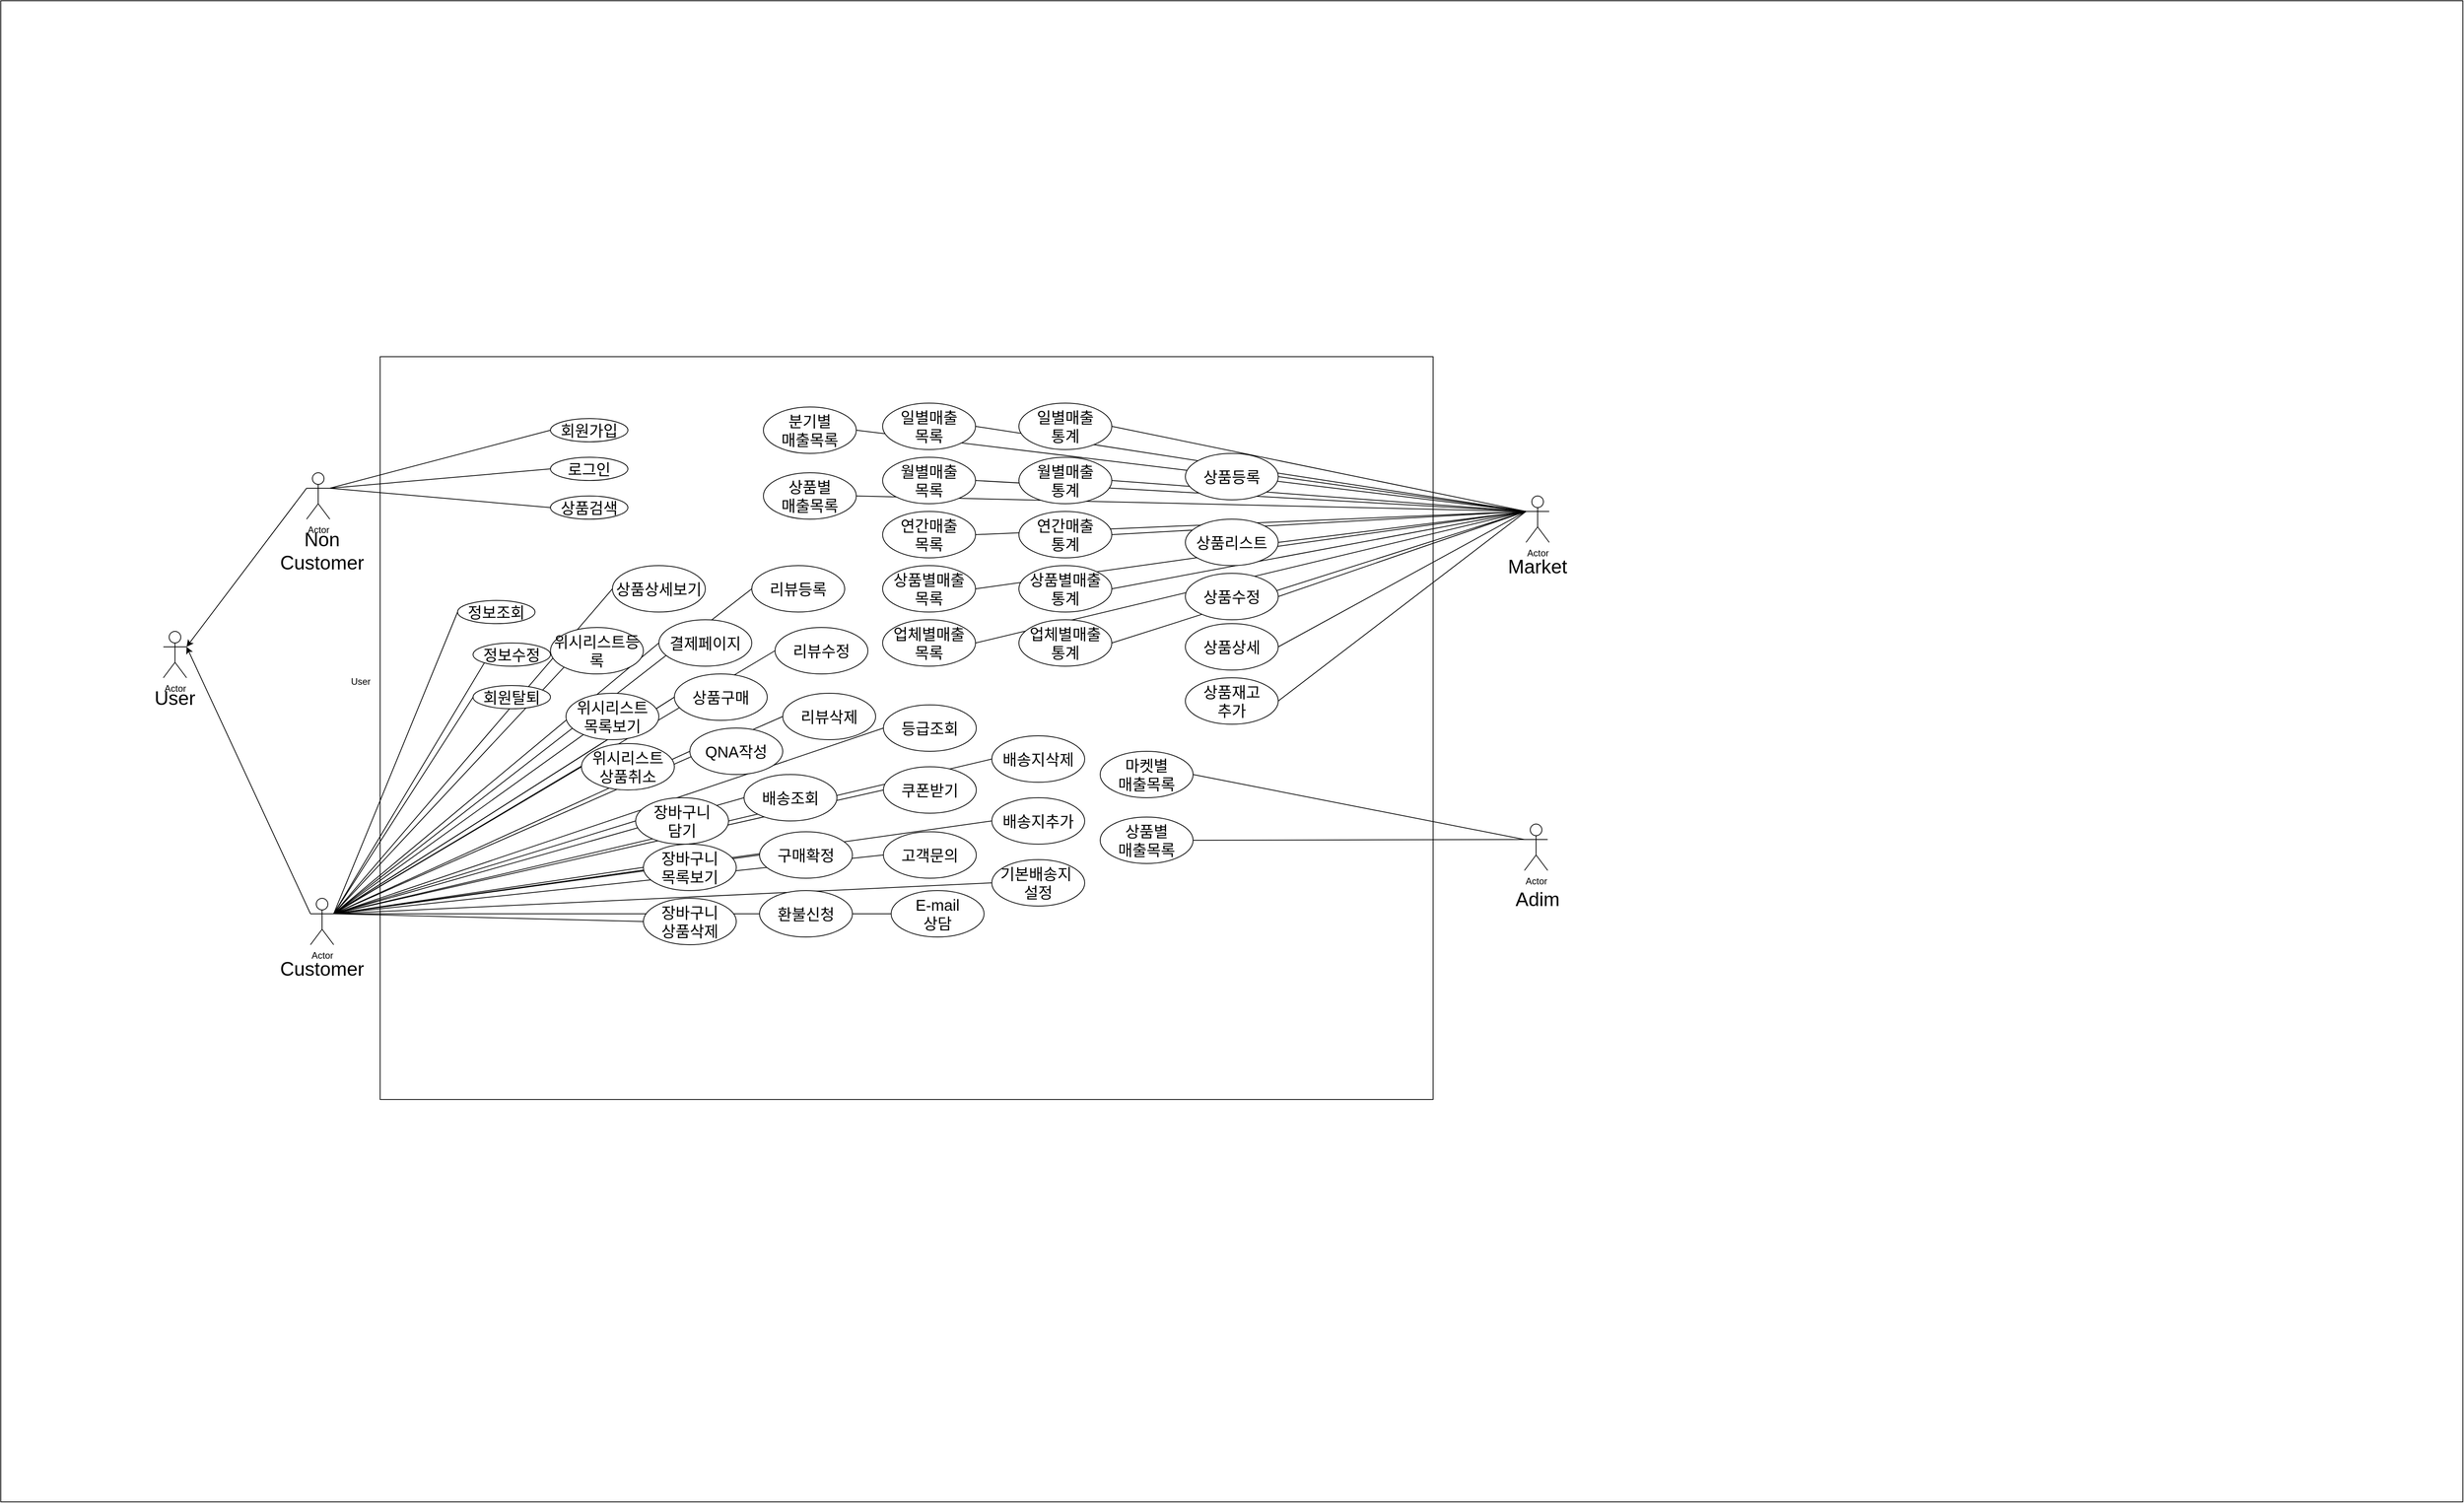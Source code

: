 <mxfile version="12.9.9" type="device"><diagram id="O4pSIqjAGzF0Dfq5mQ2I" name="Page-1"><mxGraphModel dx="2035" dy="2266" grid="1" gridSize="10" guides="1" tooltips="1" connect="1" arrows="1" fold="1" page="1" pageScale="1" pageWidth="827" pageHeight="1169" math="0" shadow="0"><root><mxCell id="0"/><mxCell id="1" parent="0"/><mxCell id="524AonQmor5mZ_y5g_96-184" value="" style="rounded=0;whiteSpace=wrap;html=1;" vertex="1" parent="1"><mxGeometry x="-420" y="-490" width="3180" height="1940" as="geometry"/></mxCell><mxCell id="524AonQmor5mZ_y5g_96-183" value="" style="rounded=0;whiteSpace=wrap;html=1;" vertex="1" parent="1"><mxGeometry x="70" y="-30" width="1360" height="960" as="geometry"/></mxCell><mxCell id="524AonQmor5mZ_y5g_96-145" value="" style="endArrow=none;html=1;exitX=1;exitY=0.5;exitDx=0;exitDy=0;entryX=0;entryY=0.333;entryDx=0;entryDy=0;entryPerimeter=0;" edge="1" parent="1" source="524AonQmor5mZ_y5g_96-133" target="524AonQmor5mZ_y5g_96-117"><mxGeometry width="50" height="50" relative="1" as="geometry"><mxPoint x="1400" y="340" as="sourcePoint"/><mxPoint x="1420" y="230" as="targetPoint"/></mxGeometry></mxCell><mxCell id="524AonQmor5mZ_y5g_96-150" value="" style="endArrow=none;html=1;exitX=1;exitY=0.5;exitDx=0;exitDy=0;entryX=0;entryY=0.333;entryDx=0;entryDy=0;entryPerimeter=0;" edge="1" parent="1" source="524AonQmor5mZ_y5g_96-138" target="524AonQmor5mZ_y5g_96-117"><mxGeometry width="50" height="50" relative="1" as="geometry"><mxPoint x="1140" y="90" as="sourcePoint"/><mxPoint x="1500" y="200" as="targetPoint"/></mxGeometry></mxCell><mxCell id="524AonQmor5mZ_y5g_96-156" value="" style="endArrow=none;html=1;exitX=1;exitY=0.5;exitDx=0;exitDy=0;entryX=0;entryY=0.333;entryDx=0;entryDy=0;entryPerimeter=0;" edge="1" parent="1" source="524AonQmor5mZ_y5g_96-143" target="524AonQmor5mZ_y5g_96-117"><mxGeometry width="50" height="50" relative="1" as="geometry"><mxPoint x="1140" y="90" as="sourcePoint"/><mxPoint x="1440" y="110" as="targetPoint"/></mxGeometry></mxCell><mxCell id="524AonQmor5mZ_y5g_96-146" value="" style="endArrow=none;html=1;exitX=1;exitY=0.5;exitDx=0;exitDy=0;entryX=0;entryY=0.333;entryDx=0;entryDy=0;entryPerimeter=0;" edge="1" parent="1" source="524AonQmor5mZ_y5g_96-134" target="524AonQmor5mZ_y5g_96-117"><mxGeometry width="50" height="50" relative="1" as="geometry"><mxPoint x="1410" y="350" as="sourcePoint"/><mxPoint x="1470" y="240" as="targetPoint"/></mxGeometry></mxCell><mxCell id="524AonQmor5mZ_y5g_96-151" value="" style="endArrow=none;html=1;exitX=1;exitY=0.5;exitDx=0;exitDy=0;entryX=0;entryY=0.333;entryDx=0;entryDy=0;entryPerimeter=0;" edge="1" parent="1" source="524AonQmor5mZ_y5g_96-139" target="524AonQmor5mZ_y5g_96-117"><mxGeometry width="50" height="50" relative="1" as="geometry"><mxPoint x="964.0" y="90" as="sourcePoint"/><mxPoint x="1300" y="220" as="targetPoint"/></mxGeometry></mxCell><mxCell id="524AonQmor5mZ_y5g_96-157" value="" style="endArrow=none;html=1;exitX=1;exitY=0.5;exitDx=0;exitDy=0;entryX=0;entryY=0.333;entryDx=0;entryDy=0;entryPerimeter=0;" edge="1" parent="1" source="524AonQmor5mZ_y5g_96-144" target="524AonQmor5mZ_y5g_96-117"><mxGeometry width="50" height="50" relative="1" as="geometry"><mxPoint x="810" y="95" as="sourcePoint"/><mxPoint x="1490" y="150" as="targetPoint"/></mxGeometry></mxCell><mxCell id="524AonQmor5mZ_y5g_96-152" value="" style="endArrow=none;html=1;exitX=1;exitY=0.5;exitDx=0;exitDy=0;entryX=0;entryY=0.333;entryDx=0;entryDy=0;entryPerimeter=0;" edge="1" parent="1" source="524AonQmor5mZ_y5g_96-140" target="524AonQmor5mZ_y5g_96-117"><mxGeometry width="50" height="50" relative="1" as="geometry"><mxPoint x="974.0" y="100" as="sourcePoint"/><mxPoint x="1490" y="180" as="targetPoint"/></mxGeometry></mxCell><mxCell id="524AonQmor5mZ_y5g_96-147" value="" style="endArrow=none;html=1;exitX=1;exitY=0.5;exitDx=0;exitDy=0;entryX=0;entryY=0.333;entryDx=0;entryDy=0;entryPerimeter=0;" edge="1" parent="1" source="524AonQmor5mZ_y5g_96-135" target="524AonQmor5mZ_y5g_96-117"><mxGeometry width="50" height="50" relative="1" as="geometry"><mxPoint x="1140" y="160" as="sourcePoint"/><mxPoint x="1450" y="250" as="targetPoint"/></mxGeometry></mxCell><mxCell id="524AonQmor5mZ_y5g_96-153" value="" style="endArrow=none;html=1;exitX=1;exitY=0.5;exitDx=0;exitDy=0;entryX=0;entryY=0.333;entryDx=0;entryDy=0;entryPerimeter=0;" edge="1" parent="1" source="524AonQmor5mZ_y5g_96-141" target="524AonQmor5mZ_y5g_96-117"><mxGeometry width="50" height="50" relative="1" as="geometry"><mxPoint x="984.0" y="110" as="sourcePoint"/><mxPoint x="1340" y="250" as="targetPoint"/></mxGeometry></mxCell><mxCell id="524AonQmor5mZ_y5g_96-148" value="" style="endArrow=none;html=1;exitX=1;exitY=0.5;exitDx=0;exitDy=0;entryX=0;entryY=0.333;entryDx=0;entryDy=0;entryPerimeter=0;" edge="1" parent="1" source="524AonQmor5mZ_y5g_96-136" target="524AonQmor5mZ_y5g_96-117"><mxGeometry width="50" height="50" relative="1" as="geometry"><mxPoint x="1140" y="230" as="sourcePoint"/><mxPoint x="1450" y="250" as="targetPoint"/></mxGeometry></mxCell><mxCell id="524AonQmor5mZ_y5g_96-149" value="" style="endArrow=none;html=1;exitX=1;exitY=0.5;exitDx=0;exitDy=0;entryX=0;entryY=0.333;entryDx=0;entryDy=0;entryPerimeter=0;" edge="1" parent="1" source="524AonQmor5mZ_y5g_96-137" target="524AonQmor5mZ_y5g_96-117"><mxGeometry width="50" height="50" relative="1" as="geometry"><mxPoint x="1140" y="300" as="sourcePoint"/><mxPoint x="1440" y="250" as="targetPoint"/></mxGeometry></mxCell><mxCell id="524AonQmor5mZ_y5g_96-155" value="" style="endArrow=none;html=1;exitX=1;exitY=0.5;exitDx=0;exitDy=0;entryX=0;entryY=0.333;entryDx=0;entryDy=0;entryPerimeter=0;" edge="1" parent="1" source="524AonQmor5mZ_y5g_96-142" target="524AonQmor5mZ_y5g_96-117"><mxGeometry width="50" height="50" relative="1" as="geometry"><mxPoint x="964.0" y="300" as="sourcePoint"/><mxPoint x="1190" y="520" as="targetPoint"/></mxGeometry></mxCell><mxCell id="524AonQmor5mZ_y5g_96-54" value="" style="endArrow=none;html=1;exitX=0;exitY=1;exitDx=0;exitDy=0;entryX=1;entryY=0.333;entryDx=0;entryDy=0;entryPerimeter=0;" edge="1" parent="1" source="524AonQmor5mZ_y5g_96-47" target="524AonQmor5mZ_y5g_96-3"><mxGeometry width="50" height="50" relative="1" as="geometry"><mxPoint x="170" y="720.0" as="sourcePoint"/><mxPoint x="175" y="435" as="targetPoint"/></mxGeometry></mxCell><mxCell id="524AonQmor5mZ_y5g_96-161" value="" style="endArrow=none;html=1;entryX=1;entryY=0.5;entryDx=0;entryDy=0;exitX=0;exitY=0.333;exitDx=0;exitDy=0;exitPerimeter=0;" edge="1" parent="1" source="524AonQmor5mZ_y5g_96-118" target="524AonQmor5mZ_y5g_96-158"><mxGeometry width="50" height="50" relative="1" as="geometry"><mxPoint x="1440" y="710" as="sourcePoint"/><mxPoint x="1130" y="605" as="targetPoint"/></mxGeometry></mxCell><mxCell id="524AonQmor5mZ_y5g_96-160" value="" style="endArrow=none;html=1;entryX=1;entryY=0.5;entryDx=0;entryDy=0;exitX=0;exitY=0.333;exitDx=0;exitDy=0;exitPerimeter=0;" edge="1" parent="1" source="524AonQmor5mZ_y5g_96-118" target="524AonQmor5mZ_y5g_96-159"><mxGeometry width="50" height="50" relative="1" as="geometry"><mxPoint x="1430" y="700" as="sourcePoint"/><mxPoint x="1400" y="620" as="targetPoint"/></mxGeometry></mxCell><mxCell id="524AonQmor5mZ_y5g_96-108" value="" style="endArrow=none;html=1;entryX=0;entryY=0.5;entryDx=0;entryDy=0;fontStyle=1;exitX=1;exitY=0.333;exitDx=0;exitDy=0;exitPerimeter=0;" edge="1" parent="1" source="524AonQmor5mZ_y5g_96-3" target="524AonQmor5mZ_y5g_96-102"><mxGeometry width="50" height="50" relative="1" as="geometry"><mxPoint x="180" y="730" as="sourcePoint"/><mxPoint x="430.0" y="720" as="targetPoint"/></mxGeometry></mxCell><mxCell id="524AonQmor5mZ_y5g_96-106" value="" style="endArrow=none;html=1;entryX=0;entryY=0.5;entryDx=0;entryDy=0;exitX=1;exitY=0.333;exitDx=0;exitDy=0;exitPerimeter=0;" edge="1" parent="1" source="524AonQmor5mZ_y5g_96-3" target="524AonQmor5mZ_y5g_96-103"><mxGeometry width="50" height="50" relative="1" as="geometry"><mxPoint x="300" y="830" as="sourcePoint"/><mxPoint x="550.0" y="820" as="targetPoint"/></mxGeometry></mxCell><mxCell id="524AonQmor5mZ_y5g_96-107" value="" style="endArrow=none;html=1;entryX=0;entryY=0.5;entryDx=0;entryDy=0;exitX=1;exitY=0.333;exitDx=0;exitDy=0;exitPerimeter=0;" edge="1" parent="1" source="524AonQmor5mZ_y5g_96-3" target="524AonQmor5mZ_y5g_96-104"><mxGeometry width="50" height="50" relative="1" as="geometry"><mxPoint x="170" y="720" as="sourcePoint"/><mxPoint x="420.0" y="710" as="targetPoint"/></mxGeometry></mxCell><mxCell id="524AonQmor5mZ_y5g_96-101" value="" style="endArrow=none;html=1;entryX=0;entryY=0.5;entryDx=0;entryDy=0;exitX=1;exitY=0.333;exitDx=0;exitDy=0;exitPerimeter=0;" edge="1" parent="1" source="524AonQmor5mZ_y5g_96-3" target="524AonQmor5mZ_y5g_96-94"><mxGeometry width="50" height="50" relative="1" as="geometry"><mxPoint x="200" y="750" as="sourcePoint"/><mxPoint x="600.0" y="654" as="targetPoint"/></mxGeometry></mxCell><mxCell id="524AonQmor5mZ_y5g_96-100" value="" style="endArrow=none;html=1;entryX=0;entryY=0.5;entryDx=0;entryDy=0;exitX=1;exitY=0.333;exitDx=0;exitDy=0;exitPerimeter=0;fontStyle=1" edge="1" parent="1" source="524AonQmor5mZ_y5g_96-3" target="524AonQmor5mZ_y5g_96-92"><mxGeometry width="50" height="50" relative="1" as="geometry"><mxPoint x="190" y="740" as="sourcePoint"/><mxPoint x="590.0" y="644" as="targetPoint"/></mxGeometry></mxCell><mxCell id="524AonQmor5mZ_y5g_96-99" value="" style="endArrow=none;html=1;entryX=0;entryY=0.5;entryDx=0;entryDy=0;exitX=1;exitY=0.333;exitDx=0;exitDy=0;exitPerimeter=0;fontStyle=1" edge="1" parent="1" source="524AonQmor5mZ_y5g_96-3" target="524AonQmor5mZ_y5g_96-91"><mxGeometry width="50" height="50" relative="1" as="geometry"><mxPoint x="180" y="730" as="sourcePoint"/><mxPoint x="580.0" y="634" as="targetPoint"/></mxGeometry></mxCell><mxCell id="524AonQmor5mZ_y5g_96-98" value="" style="endArrow=none;html=1;entryX=0;entryY=0.5;entryDx=0;entryDy=0;exitX=1;exitY=0.333;exitDx=0;exitDy=0;exitPerimeter=0;fontStyle=1" edge="1" parent="1" source="524AonQmor5mZ_y5g_96-3" target="524AonQmor5mZ_y5g_96-93"><mxGeometry width="50" height="50" relative="1" as="geometry"><mxPoint x="170" y="720" as="sourcePoint"/><mxPoint x="570.0" y="624" as="targetPoint"/></mxGeometry></mxCell><mxCell id="524AonQmor5mZ_y5g_96-80" value="" style="endArrow=none;html=1;entryX=0;entryY=0.5;entryDx=0;entryDy=0;exitX=1;exitY=0.333;exitDx=0;exitDy=0;exitPerimeter=0;" edge="1" parent="1" source="524AonQmor5mZ_y5g_96-3" target="524AonQmor5mZ_y5g_96-72"><mxGeometry width="50" height="50" relative="1" as="geometry"><mxPoint x="190" y="740.0" as="sourcePoint"/><mxPoint x="710.0" y="315" as="targetPoint"/></mxGeometry></mxCell><mxCell id="524AonQmor5mZ_y5g_96-79" value="" style="endArrow=none;html=1;entryX=0;entryY=0.5;entryDx=0;entryDy=0;exitX=1;exitY=0.333;exitDx=0;exitDy=0;exitPerimeter=0;" edge="1" parent="1" source="524AonQmor5mZ_y5g_96-3" target="524AonQmor5mZ_y5g_96-71"><mxGeometry width="50" height="50" relative="1" as="geometry"><mxPoint x="180" y="730.0" as="sourcePoint"/><mxPoint x="700.0" y="305" as="targetPoint"/></mxGeometry></mxCell><mxCell id="524AonQmor5mZ_y5g_96-78" value="" style="endArrow=none;html=1;entryX=0;entryY=0.5;entryDx=0;entryDy=0;exitX=1;exitY=0.333;exitDx=0;exitDy=0;exitPerimeter=0;" edge="1" parent="1" source="524AonQmor5mZ_y5g_96-3" target="524AonQmor5mZ_y5g_96-70"><mxGeometry width="50" height="50" relative="1" as="geometry"><mxPoint x="170" y="720.0" as="sourcePoint"/><mxPoint x="690.0" y="295" as="targetPoint"/></mxGeometry></mxCell><mxCell id="524AonQmor5mZ_y5g_96-77" value="" style="endArrow=none;html=1;entryX=0;entryY=0.5;entryDx=0;entryDy=0;exitX=1;exitY=0.333;exitDx=0;exitDy=0;exitPerimeter=0;" edge="1" parent="1" source="524AonQmor5mZ_y5g_96-3" target="524AonQmor5mZ_y5g_96-66"><mxGeometry width="50" height="50" relative="1" as="geometry"><mxPoint x="170" y="720.0" as="sourcePoint"/><mxPoint x="680" y="490.0" as="targetPoint"/></mxGeometry></mxCell><mxCell id="524AonQmor5mZ_y5g_96-90" value="" style="endArrow=none;html=1;entryX=0;entryY=0.5;entryDx=0;entryDy=0;exitX=1;exitY=0.333;exitDx=0;exitDy=0;exitPerimeter=0;" edge="1" parent="1" source="524AonQmor5mZ_y5g_96-3" target="524AonQmor5mZ_y5g_96-70"><mxGeometry width="50" height="50" relative="1" as="geometry"><mxPoint x="450" y="490" as="sourcePoint"/><mxPoint x="750" y="200" as="targetPoint"/></mxGeometry></mxCell><mxCell id="524AonQmor5mZ_y5g_96-56" value="" style="endArrow=none;html=1;entryX=0;entryY=1;entryDx=0;entryDy=0;exitX=1;exitY=0.333;exitDx=0;exitDy=0;exitPerimeter=0;" edge="1" parent="1" source="524AonQmor5mZ_y5g_96-3" target="524AonQmor5mZ_y5g_96-49"><mxGeometry width="50" height="50" relative="1" as="geometry"><mxPoint x="220" y="710" as="sourcePoint"/><mxPoint x="423.5" y="435" as="targetPoint"/></mxGeometry></mxCell><mxCell id="524AonQmor5mZ_y5g_96-81" value="" style="endArrow=none;html=1;entryX=0;entryY=0.5;entryDx=0;entryDy=0;exitX=1;exitY=0.333;exitDx=0;exitDy=0;exitPerimeter=0;" edge="1" parent="1" source="524AonQmor5mZ_y5g_96-3" target="524AonQmor5mZ_y5g_96-73"><mxGeometry width="50" height="50" relative="1" as="geometry"><mxPoint x="200" y="750.0" as="sourcePoint"/><mxPoint x="720.0" y="325" as="targetPoint"/></mxGeometry></mxCell><mxCell id="524AonQmor5mZ_y5g_96-82" value="" style="endArrow=none;html=1;entryX=0;entryY=0.5;entryDx=0;entryDy=0;exitX=1;exitY=0.333;exitDx=0;exitDy=0;exitPerimeter=0;" edge="1" parent="1" source="524AonQmor5mZ_y5g_96-3" target="524AonQmor5mZ_y5g_96-74"><mxGeometry width="50" height="50" relative="1" as="geometry"><mxPoint x="210" y="760.0" as="sourcePoint"/><mxPoint x="730.0" y="335" as="targetPoint"/></mxGeometry></mxCell><mxCell id="524AonQmor5mZ_y5g_96-84" value="" style="endArrow=none;html=1;entryX=0;entryY=0.5;entryDx=0;entryDy=0;exitX=1;exitY=0.333;exitDx=0;exitDy=0;exitPerimeter=0;" edge="1" parent="1" source="524AonQmor5mZ_y5g_96-3" target="524AonQmor5mZ_y5g_96-75"><mxGeometry width="50" height="50" relative="1" as="geometry"><mxPoint x="230" y="780.0" as="sourcePoint"/><mxPoint x="750.0" y="355" as="targetPoint"/></mxGeometry></mxCell><mxCell id="524AonQmor5mZ_y5g_96-62" value="" style="endArrow=none;html=1;entryX=0;entryY=0.5;entryDx=0;entryDy=0;exitX=1;exitY=0.333;exitDx=0;exitDy=0;exitPerimeter=0;" edge="1" parent="1" source="524AonQmor5mZ_y5g_96-3" target="524AonQmor5mZ_y5g_96-61"><mxGeometry width="50" height="50" relative="1" as="geometry"><mxPoint x="280" y="750" as="sourcePoint"/><mxPoint x="460" y="580.0" as="targetPoint"/></mxGeometry></mxCell><mxCell id="524AonQmor5mZ_y5g_96-83" value="" style="endArrow=none;html=1;entryX=0;entryY=0.5;entryDx=0;entryDy=0;exitX=1;exitY=0.333;exitDx=0;exitDy=0;exitPerimeter=0;" edge="1" parent="1" source="524AonQmor5mZ_y5g_96-3" target="524AonQmor5mZ_y5g_96-76"><mxGeometry width="50" height="50" relative="1" as="geometry"><mxPoint x="220" y="770.0" as="sourcePoint"/><mxPoint x="740.0" y="345" as="targetPoint"/></mxGeometry></mxCell><mxCell id="524AonQmor5mZ_y5g_96-60" value="" style="endArrow=none;html=1;entryX=0;entryY=0.5;entryDx=0;entryDy=0;exitX=1;exitY=0.333;exitDx=0;exitDy=0;exitPerimeter=0;" edge="1" parent="1" source="524AonQmor5mZ_y5g_96-3" target="524AonQmor5mZ_y5g_96-52"><mxGeometry width="50" height="50" relative="1" as="geometry"><mxPoint x="270" y="740" as="sourcePoint"/><mxPoint x="170" y="720.0" as="targetPoint"/></mxGeometry></mxCell><mxCell id="524AonQmor5mZ_y5g_96-57" value="" style="endArrow=none;html=1;entryX=1;entryY=0.333;entryDx=0;entryDy=0;exitX=0.245;exitY=0.924;exitDx=0;exitDy=0;exitPerimeter=0;entryPerimeter=0;" edge="1" parent="1" source="524AonQmor5mZ_y5g_96-50" target="524AonQmor5mZ_y5g_96-3"><mxGeometry width="50" height="50" relative="1" as="geometry"><mxPoint x="170" y="720.0" as="sourcePoint"/><mxPoint x="207.156" y="541.002" as="targetPoint"/></mxGeometry></mxCell><mxCell id="524AonQmor5mZ_y5g_96-1" value="Actor" style="shape=umlActor;verticalLabelPosition=bottom;labelBackgroundColor=#ffffff;verticalAlign=top;html=1;outlineConnect=0;" vertex="1" parent="1"><mxGeometry x="-210" y="325" width="30" height="60" as="geometry"/></mxCell><mxCell id="524AonQmor5mZ_y5g_96-2" value="Actor" style="shape=umlActor;verticalLabelPosition=bottom;labelBackgroundColor=#ffffff;verticalAlign=top;html=1;outlineConnect=0;" vertex="1" parent="1"><mxGeometry x="-25" y="120" width="30" height="60" as="geometry"/></mxCell><mxCell id="524AonQmor5mZ_y5g_96-3" value="Actor" style="shape=umlActor;verticalLabelPosition=bottom;labelBackgroundColor=#ffffff;verticalAlign=top;html=1;outlineConnect=0;" vertex="1" parent="1"><mxGeometry x="-20" y="670" width="30" height="60" as="geometry"/></mxCell><mxCell id="524AonQmor5mZ_y5g_96-7" value="User" style="text;html=1;strokeColor=none;fillColor=none;align=center;verticalAlign=middle;whiteSpace=wrap;rounded=0;" vertex="1" parent="1"><mxGeometry x="25" y="380" width="40" height="20" as="geometry"/></mxCell><mxCell id="524AonQmor5mZ_y5g_96-12" value="" style="endArrow=classic;html=1;exitX=0;exitY=0.333;exitDx=0;exitDy=0;exitPerimeter=0;entryX=1;entryY=0.333;entryDx=0;entryDy=0;entryPerimeter=0;" edge="1" parent="1" source="524AonQmor5mZ_y5g_96-3" target="524AonQmor5mZ_y5g_96-1"><mxGeometry width="50" height="50" relative="1" as="geometry"><mxPoint x="390" y="470" as="sourcePoint"/><mxPoint x="440" y="420" as="targetPoint"/></mxGeometry></mxCell><mxCell id="524AonQmor5mZ_y5g_96-13" value="" style="endArrow=classic;html=1;exitX=0;exitY=0.333;exitDx=0;exitDy=0;exitPerimeter=0;entryX=1;entryY=0.333;entryDx=0;entryDy=0;entryPerimeter=0;" edge="1" parent="1" source="524AonQmor5mZ_y5g_96-2" target="524AonQmor5mZ_y5g_96-1"><mxGeometry width="50" height="50" relative="1" as="geometry"><mxPoint x="150" y="170" as="sourcePoint"/><mxPoint x="70" y="330" as="targetPoint"/></mxGeometry></mxCell><mxCell id="524AonQmor5mZ_y5g_96-14" value="&lt;font style=&quot;font-size: 20px&quot;&gt;회원가입&lt;/font&gt;" style="ellipse;whiteSpace=wrap;html=1;" vertex="1" parent="1"><mxGeometry x="290" y="50" width="100" height="30" as="geometry"/></mxCell><mxCell id="524AonQmor5mZ_y5g_96-17" value="&lt;font style=&quot;font-size: 20px&quot;&gt;로그인&lt;/font&gt;" style="ellipse;whiteSpace=wrap;html=1;" vertex="1" parent="1"><mxGeometry x="290" y="100" width="100" height="30" as="geometry"/></mxCell><mxCell id="524AonQmor5mZ_y5g_96-30" value="" style="endArrow=none;html=1;entryX=1;entryY=0.333;entryDx=0;entryDy=0;entryPerimeter=0;exitX=0;exitY=0.5;exitDx=0;exitDy=0;" edge="1" parent="1" source="524AonQmor5mZ_y5g_96-14" target="524AonQmor5mZ_y5g_96-2"><mxGeometry width="50" height="50" relative="1" as="geometry"><mxPoint x="390" y="470" as="sourcePoint"/><mxPoint x="300" y="320" as="targetPoint"/></mxGeometry></mxCell><mxCell id="524AonQmor5mZ_y5g_96-31" value="" style="endArrow=none;html=1;exitX=0;exitY=0.5;exitDx=0;exitDy=0;entryX=1;entryY=0.333;entryDx=0;entryDy=0;entryPerimeter=0;" edge="1" parent="1" source="524AonQmor5mZ_y5g_96-17" target="524AonQmor5mZ_y5g_96-2"><mxGeometry width="50" height="50" relative="1" as="geometry"><mxPoint x="250" y="85" as="sourcePoint"/><mxPoint x="180" y="140" as="targetPoint"/></mxGeometry></mxCell><mxCell id="524AonQmor5mZ_y5g_96-44" value="&lt;font style=&quot;font-size: 20px&quot;&gt;상품검색&lt;/font&gt;" style="ellipse;whiteSpace=wrap;html=1;" vertex="1" parent="1"><mxGeometry x="290" y="150" width="100" height="30" as="geometry"/></mxCell><mxCell id="524AonQmor5mZ_y5g_96-45" value="" style="endArrow=none;html=1;exitX=0;exitY=0.5;exitDx=0;exitDy=0;entryX=1;entryY=0.333;entryDx=0;entryDy=0;entryPerimeter=0;" edge="1" parent="1" source="524AonQmor5mZ_y5g_96-44" target="524AonQmor5mZ_y5g_96-2"><mxGeometry width="50" height="50" relative="1" as="geometry"><mxPoint x="250" y="135" as="sourcePoint"/><mxPoint x="180" y="140" as="targetPoint"/></mxGeometry></mxCell><mxCell id="524AonQmor5mZ_y5g_96-46" value="&lt;font style=&quot;font-size: 20px&quot;&gt;정보조회&lt;/font&gt;" style="ellipse;whiteSpace=wrap;html=1;" vertex="1" parent="1"><mxGeometry x="170" y="285" width="100" height="30" as="geometry"/></mxCell><mxCell id="524AonQmor5mZ_y5g_96-47" value="&lt;font style=&quot;font-size: 20px&quot;&gt;정보수정&lt;/font&gt;" style="ellipse;whiteSpace=wrap;html=1;" vertex="1" parent="1"><mxGeometry x="190" y="340" width="100" height="30" as="geometry"/></mxCell><mxCell id="524AonQmor5mZ_y5g_96-48" value="&lt;span style=&quot;font-size: 20px&quot;&gt;회원탈퇴&lt;/span&gt;" style="ellipse;whiteSpace=wrap;html=1;" vertex="1" parent="1"><mxGeometry x="190" y="395" width="100" height="30" as="geometry"/></mxCell><mxCell id="524AonQmor5mZ_y5g_96-49" value="&lt;span style=&quot;font-size: 20px&quot;&gt;위시리스트등록&lt;/span&gt;" style="ellipse;whiteSpace=wrap;html=1;" vertex="1" parent="1"><mxGeometry x="290" y="320" width="120" height="60" as="geometry"/></mxCell><mxCell id="524AonQmor5mZ_y5g_96-50" value="&lt;span style=&quot;font-size: 20px&quot;&gt;위시리스트&lt;br&gt;목록보기&lt;br&gt;&lt;/span&gt;" style="ellipse;whiteSpace=wrap;html=1;direction=west;" vertex="1" parent="1"><mxGeometry x="310" y="405" width="120" height="60" as="geometry"/></mxCell><mxCell id="524AonQmor5mZ_y5g_96-52" value="&lt;span style=&quot;font-size: 20px&quot;&gt;상품상세보기&lt;br&gt;&lt;/span&gt;" style="ellipse;whiteSpace=wrap;html=1;" vertex="1" parent="1"><mxGeometry x="370" y="240" width="120" height="60" as="geometry"/></mxCell><mxCell id="524AonQmor5mZ_y5g_96-53" value="" style="endArrow=none;html=1;exitX=1;exitY=0.333;exitDx=0;exitDy=0;exitPerimeter=0;entryX=0;entryY=0.5;entryDx=0;entryDy=0;" edge="1" parent="1" source="524AonQmor5mZ_y5g_96-3" target="524AonQmor5mZ_y5g_96-46"><mxGeometry width="50" height="50" relative="1" as="geometry"><mxPoint x="390" y="440" as="sourcePoint"/><mxPoint x="440" y="390" as="targetPoint"/></mxGeometry></mxCell><mxCell id="524AonQmor5mZ_y5g_96-55" value="" style="endArrow=none;html=1;exitX=1;exitY=0.333;exitDx=0;exitDy=0;entryX=0;entryY=0.5;entryDx=0;entryDy=0;exitPerimeter=0;" edge="1" parent="1" source="524AonQmor5mZ_y5g_96-3" target="524AonQmor5mZ_y5g_96-48"><mxGeometry width="50" height="50" relative="1" as="geometry"><mxPoint x="313.793" y="445.345" as="sourcePoint"/><mxPoint x="170" y="720.0" as="targetPoint"/></mxGeometry></mxCell><mxCell id="524AonQmor5mZ_y5g_96-58" value="" style="endArrow=none;html=1;entryX=1;entryY=0.333;entryDx=0;entryDy=0;exitX=0;exitY=0.5;exitDx=0;exitDy=0;entryPerimeter=0;" edge="1" parent="1" source="524AonQmor5mZ_y5g_96-51" target="524AonQmor5mZ_y5g_96-3"><mxGeometry width="50" height="50" relative="1" as="geometry"><mxPoint x="359.4" y="545.44" as="sourcePoint"/><mxPoint x="170" y="720.0" as="targetPoint"/></mxGeometry></mxCell><mxCell id="524AonQmor5mZ_y5g_96-61" value="&lt;span style=&quot;font-size: 20px&quot;&gt;QNA작성&lt;br&gt;&lt;/span&gt;" style="ellipse;whiteSpace=wrap;html=1;" vertex="1" parent="1"><mxGeometry x="470" y="450" width="120" height="60" as="geometry"/></mxCell><mxCell id="524AonQmor5mZ_y5g_96-63" value="&lt;span style=&quot;font-size: 20px&quot;&gt;장바구니&lt;br&gt;담기&lt;br&gt;&lt;/span&gt;" style="ellipse;whiteSpace=wrap;html=1;" vertex="1" parent="1"><mxGeometry x="400" y="540" width="120" height="60" as="geometry"/></mxCell><mxCell id="524AonQmor5mZ_y5g_96-64" value="&lt;span style=&quot;font-size: 20px&quot;&gt;장바구니&lt;br&gt;목록보기&lt;br&gt;&lt;/span&gt;" style="ellipse;whiteSpace=wrap;html=1;" vertex="1" parent="1"><mxGeometry x="410" y="600" width="120" height="60" as="geometry"/></mxCell><mxCell id="524AonQmor5mZ_y5g_96-65" value="&lt;span style=&quot;font-size: 20px&quot;&gt;장바구니&lt;br&gt;상품삭제&lt;br&gt;&lt;/span&gt;" style="ellipse;whiteSpace=wrap;html=1;" vertex="1" parent="1"><mxGeometry x="410" y="670" width="120" height="60" as="geometry"/></mxCell><mxCell id="524AonQmor5mZ_y5g_96-66" value="&lt;span style=&quot;font-size: 20px&quot;&gt;결제페이지&lt;br&gt;&lt;/span&gt;" style="ellipse;whiteSpace=wrap;html=1;" vertex="1" parent="1"><mxGeometry x="430" y="310" width="120" height="60" as="geometry"/></mxCell><mxCell id="524AonQmor5mZ_y5g_96-67" value="" style="endArrow=none;html=1;entryX=0;entryY=0.5;entryDx=0;entryDy=0;exitX=1;exitY=0.333;exitDx=0;exitDy=0;exitPerimeter=0;" edge="1" parent="1" source="524AonQmor5mZ_y5g_96-3" target="524AonQmor5mZ_y5g_96-63"><mxGeometry width="50" height="50" relative="1" as="geometry"><mxPoint x="180" y="730" as="sourcePoint"/><mxPoint x="410" y="660.0" as="targetPoint"/></mxGeometry></mxCell><mxCell id="524AonQmor5mZ_y5g_96-68" value="" style="endArrow=none;html=1;entryX=0;entryY=0.5;entryDx=0;entryDy=0;exitX=1;exitY=0.333;exitDx=0;exitDy=0;exitPerimeter=0;" edge="1" parent="1" source="524AonQmor5mZ_y5g_96-3" target="524AonQmor5mZ_y5g_96-64"><mxGeometry width="50" height="50" relative="1" as="geometry"><mxPoint x="170" y="720.0" as="sourcePoint"/><mxPoint x="680" y="560.0" as="targetPoint"/></mxGeometry></mxCell><mxCell id="524AonQmor5mZ_y5g_96-69" value="" style="endArrow=none;html=1;entryX=0;entryY=0.5;entryDx=0;entryDy=0;exitX=1;exitY=0.333;exitDx=0;exitDy=0;exitPerimeter=0;" edge="1" parent="1" source="524AonQmor5mZ_y5g_96-3" target="524AonQmor5mZ_y5g_96-65"><mxGeometry width="50" height="50" relative="1" as="geometry"><mxPoint x="160" y="710" as="sourcePoint"/><mxPoint x="680" y="630.0" as="targetPoint"/></mxGeometry></mxCell><mxCell id="524AonQmor5mZ_y5g_96-71" value="&lt;span style=&quot;font-size: 20px&quot;&gt;리뷰등록&lt;br&gt;&lt;/span&gt;" style="ellipse;whiteSpace=wrap;html=1;" vertex="1" parent="1"><mxGeometry x="550" y="240" width="120" height="60" as="geometry"/></mxCell><mxCell id="524AonQmor5mZ_y5g_96-72" value="&lt;span style=&quot;font-size: 20px&quot;&gt;리뷰수정&lt;br&gt;&lt;/span&gt;" style="ellipse;whiteSpace=wrap;html=1;" vertex="1" parent="1"><mxGeometry x="580" y="320" width="120" height="60" as="geometry"/></mxCell><mxCell id="524AonQmor5mZ_y5g_96-73" value="&lt;span style=&quot;font-size: 20px&quot;&gt;리뷰삭제&lt;br&gt;&lt;/span&gt;" style="ellipse;whiteSpace=wrap;html=1;" vertex="1" parent="1"><mxGeometry x="590" y="405" width="120" height="60" as="geometry"/></mxCell><mxCell id="524AonQmor5mZ_y5g_96-74" value="&lt;span style=&quot;font-size: 20px&quot;&gt;배송조회&lt;br&gt;&lt;/span&gt;" style="ellipse;whiteSpace=wrap;html=1;" vertex="1" parent="1"><mxGeometry x="540" y="510" width="120" height="60" as="geometry"/></mxCell><mxCell id="524AonQmor5mZ_y5g_96-75" value="&lt;span style=&quot;font-size: 20px&quot;&gt;환불신청&lt;br&gt;&lt;/span&gt;" style="ellipse;whiteSpace=wrap;html=1;" vertex="1" parent="1"><mxGeometry x="560" y="660" width="120" height="60" as="geometry"/></mxCell><mxCell id="524AonQmor5mZ_y5g_96-76" value="&lt;span style=&quot;font-size: 20px&quot;&gt;구매확정&lt;br&gt;&lt;/span&gt;" style="ellipse;whiteSpace=wrap;html=1;" vertex="1" parent="1"><mxGeometry x="560" y="584" width="120" height="60" as="geometry"/></mxCell><mxCell id="524AonQmor5mZ_y5g_96-86" value="" style="endArrow=none;html=1;entryX=0;entryY=0.5;entryDx=0;entryDy=0;exitX=1;exitY=0.333;exitDx=0;exitDy=0;exitPerimeter=0;" edge="1" parent="1" source="524AonQmor5mZ_y5g_96-3" target="524AonQmor5mZ_y5g_96-51"><mxGeometry width="50" height="50" relative="1" as="geometry"><mxPoint x="160" y="710" as="sourcePoint"/><mxPoint x="680" y="220" as="targetPoint"/></mxGeometry></mxCell><mxCell id="524AonQmor5mZ_y5g_96-51" value="&lt;span style=&quot;font-size: 20px&quot;&gt;위시리스트&lt;br&gt;상품취소&lt;br&gt;&lt;/span&gt;" style="ellipse;whiteSpace=wrap;html=1;" vertex="1" parent="1"><mxGeometry x="330" y="470" width="120" height="60" as="geometry"/></mxCell><mxCell id="524AonQmor5mZ_y5g_96-89" value="" style="endArrow=none;html=1;entryX=0;entryY=0.5;entryDx=0;entryDy=0;exitX=1;exitY=0.333;exitDx=0;exitDy=0;exitPerimeter=0;" edge="1" parent="1" source="524AonQmor5mZ_y5g_96-3" target="524AonQmor5mZ_y5g_96-51"><mxGeometry width="50" height="50" relative="1" as="geometry"><mxPoint x="160" y="710" as="sourcePoint"/><mxPoint x="750" y="200" as="targetPoint"/></mxGeometry></mxCell><mxCell id="524AonQmor5mZ_y5g_96-70" value="&lt;span style=&quot;font-size: 20px&quot;&gt;상품구매&lt;br&gt;&lt;/span&gt;" style="ellipse;whiteSpace=wrap;html=1;" vertex="1" parent="1"><mxGeometry x="450" y="380" width="120" height="60" as="geometry"/></mxCell><mxCell id="524AonQmor5mZ_y5g_96-91" value="&lt;span style=&quot;font-size: 20px&quot;&gt;등급조회&lt;br&gt;&lt;/span&gt;" style="ellipse;whiteSpace=wrap;html=1;" vertex="1" parent="1"><mxGeometry x="720" y="420" width="120" height="60" as="geometry"/></mxCell><mxCell id="524AonQmor5mZ_y5g_96-92" value="&lt;span style=&quot;font-size: 20px&quot;&gt;쿠폰받기&lt;br&gt;&lt;/span&gt;" style="ellipse;whiteSpace=wrap;html=1;" vertex="1" parent="1"><mxGeometry x="720" y="500" width="120" height="60" as="geometry"/></mxCell><mxCell id="524AonQmor5mZ_y5g_96-93" value="&lt;span style=&quot;font-size: 20px&quot;&gt;고객문의&lt;br&gt;&lt;/span&gt;" style="ellipse;whiteSpace=wrap;html=1;" vertex="1" parent="1"><mxGeometry x="720" y="584" width="120" height="60" as="geometry"/></mxCell><mxCell id="524AonQmor5mZ_y5g_96-94" value="&lt;span style=&quot;font-size: 20px&quot;&gt;E-mail&lt;br&gt;상담&lt;br&gt;&lt;/span&gt;" style="ellipse;whiteSpace=wrap;html=1;" vertex="1" parent="1"><mxGeometry x="730" y="660" width="120" height="60" as="geometry"/></mxCell><mxCell id="524AonQmor5mZ_y5g_96-102" value="&lt;span style=&quot;font-size: 20px&quot;&gt;기본배송지&amp;nbsp;&lt;br&gt;설정&lt;br&gt;&lt;/span&gt;" style="ellipse;whiteSpace=wrap;html=1;" vertex="1" parent="1"><mxGeometry x="860" y="620" width="120" height="60" as="geometry"/></mxCell><mxCell id="524AonQmor5mZ_y5g_96-103" value="&lt;span style=&quot;font-size: 20px&quot;&gt;배송지추가&lt;br&gt;&lt;/span&gt;" style="ellipse;whiteSpace=wrap;html=1;" vertex="1" parent="1"><mxGeometry x="860" y="540" width="120" height="60" as="geometry"/></mxCell><mxCell id="524AonQmor5mZ_y5g_96-104" value="&lt;span style=&quot;font-size: 20px&quot;&gt;배송지삭제&lt;br&gt;&lt;/span&gt;" style="ellipse;whiteSpace=wrap;html=1;" vertex="1" parent="1"><mxGeometry x="860" y="460" width="120" height="60" as="geometry"/></mxCell><mxCell id="524AonQmor5mZ_y5g_96-117" value="Actor" style="shape=umlActor;verticalLabelPosition=bottom;labelBackgroundColor=#ffffff;verticalAlign=top;html=1;outlineConnect=0;" vertex="1" parent="1"><mxGeometry x="1550" y="150" width="30" height="60" as="geometry"/></mxCell><mxCell id="524AonQmor5mZ_y5g_96-118" value="Actor" style="shape=umlActor;verticalLabelPosition=bottom;labelBackgroundColor=#ffffff;verticalAlign=top;html=1;outlineConnect=0;" vertex="1" parent="1"><mxGeometry x="1548" y="574" width="30" height="60" as="geometry"/></mxCell><mxCell id="524AonQmor5mZ_y5g_96-121" value="&lt;font style=&quot;font-size: 25px&quot;&gt;Adim&lt;/font&gt;" style="text;html=1;strokeColor=none;fillColor=none;align=center;verticalAlign=middle;whiteSpace=wrap;rounded=0;" vertex="1" parent="1"><mxGeometry x="1520" y="640" width="90" height="60" as="geometry"/></mxCell><mxCell id="524AonQmor5mZ_y5g_96-123" value="" style="endArrow=none;html=1;entryX=0;entryY=0.333;entryDx=0;entryDy=0;entryPerimeter=0;exitX=1;exitY=0.5;exitDx=0;exitDy=0;" edge="1" parent="1" source="524AonQmor5mZ_y5g_96-109" target="524AonQmor5mZ_y5g_96-117"><mxGeometry width="50" height="50" relative="1" as="geometry"><mxPoint x="1310" y="490" as="sourcePoint"/><mxPoint x="1360" y="440" as="targetPoint"/></mxGeometry></mxCell><mxCell id="524AonQmor5mZ_y5g_96-124" value="" style="endArrow=none;html=1;entryX=0;entryY=0.333;entryDx=0;entryDy=0;entryPerimeter=0;exitX=1;exitY=0.5;exitDx=0;exitDy=0;" edge="1" parent="1" source="524AonQmor5mZ_y5g_96-111" target="524AonQmor5mZ_y5g_96-117"><mxGeometry width="50" height="50" relative="1" as="geometry"><mxPoint x="1400" y="340" as="sourcePoint"/><mxPoint x="1527" y="240" as="targetPoint"/></mxGeometry></mxCell><mxCell id="524AonQmor5mZ_y5g_96-125" value="" style="endArrow=none;html=1;entryX=0;entryY=0.333;entryDx=0;entryDy=0;entryPerimeter=0;exitX=1;exitY=0.5;exitDx=0;exitDy=0;" edge="1" parent="1" source="524AonQmor5mZ_y5g_96-112" target="524AonQmor5mZ_y5g_96-117"><mxGeometry width="50" height="50" relative="1" as="geometry"><mxPoint x="1410" y="350" as="sourcePoint"/><mxPoint x="1537" y="250" as="targetPoint"/></mxGeometry></mxCell><mxCell id="524AonQmor5mZ_y5g_96-126" value="" style="endArrow=none;html=1;entryX=0;entryY=0.333;entryDx=0;entryDy=0;entryPerimeter=0;exitX=1;exitY=0.5;exitDx=0;exitDy=0;" edge="1" parent="1" source="524AonQmor5mZ_y5g_96-116" target="524AonQmor5mZ_y5g_96-117"><mxGeometry width="50" height="50" relative="1" as="geometry"><mxPoint x="1420" y="360" as="sourcePoint"/><mxPoint x="1547" y="260" as="targetPoint"/></mxGeometry></mxCell><mxCell id="524AonQmor5mZ_y5g_96-127" value="" style="endArrow=none;html=1;exitX=1;exitY=0.5;exitDx=0;exitDy=0;entryX=0;entryY=0.333;entryDx=0;entryDy=0;entryPerimeter=0;" edge="1" parent="1" source="524AonQmor5mZ_y5g_96-115" target="524AonQmor5mZ_y5g_96-117"><mxGeometry width="50" height="50" relative="1" as="geometry"><mxPoint x="1420" y="360" as="sourcePoint"/><mxPoint x="1520" y="230" as="targetPoint"/></mxGeometry></mxCell><mxCell id="524AonQmor5mZ_y5g_96-133" value="&lt;span style=&quot;font-size: 20px&quot;&gt;일별매출&lt;br&gt;통계&lt;br&gt;&lt;/span&gt;" style="ellipse;whiteSpace=wrap;html=1;" vertex="1" parent="1"><mxGeometry x="895" y="30" width="120" height="60" as="geometry"/></mxCell><mxCell id="524AonQmor5mZ_y5g_96-134" value="&lt;span style=&quot;font-size: 20px&quot;&gt;월별매출&lt;br&gt;통계&lt;br&gt;&lt;/span&gt;" style="ellipse;whiteSpace=wrap;html=1;" vertex="1" parent="1"><mxGeometry x="895" y="100" width="120" height="60" as="geometry"/></mxCell><mxCell id="524AonQmor5mZ_y5g_96-135" value="&lt;span style=&quot;font-size: 20px&quot;&gt;연간매출&lt;br&gt;통계&lt;br&gt;&lt;/span&gt;" style="ellipse;whiteSpace=wrap;html=1;" vertex="1" parent="1"><mxGeometry x="895" y="170" width="120" height="60" as="geometry"/></mxCell><mxCell id="524AonQmor5mZ_y5g_96-136" value="&lt;span style=&quot;font-size: 20px&quot;&gt;상품별매출&lt;br&gt;통계&lt;br&gt;&lt;/span&gt;" style="ellipse;whiteSpace=wrap;html=1;" vertex="1" parent="1"><mxGeometry x="895" y="240" width="120" height="60" as="geometry"/></mxCell><mxCell id="524AonQmor5mZ_y5g_96-137" value="&lt;span style=&quot;font-size: 20px&quot;&gt;업체별매출&lt;br&gt;통계&lt;br&gt;&lt;/span&gt;" style="ellipse;whiteSpace=wrap;html=1;" vertex="1" parent="1"><mxGeometry x="895" y="310" width="120" height="60" as="geometry"/></mxCell><mxCell id="524AonQmor5mZ_y5g_96-138" value="&lt;span style=&quot;font-size: 20px&quot;&gt;일별매출&lt;br&gt;목록&lt;br&gt;&lt;/span&gt;" style="ellipse;whiteSpace=wrap;html=1;" vertex="1" parent="1"><mxGeometry x="719" y="30" width="120" height="60" as="geometry"/></mxCell><mxCell id="524AonQmor5mZ_y5g_96-139" value="&lt;span style=&quot;font-size: 20px&quot;&gt;월별매출&lt;br&gt;목록&lt;br&gt;&lt;/span&gt;" style="ellipse;whiteSpace=wrap;html=1;" vertex="1" parent="1"><mxGeometry x="719" y="100" width="120" height="60" as="geometry"/></mxCell><mxCell id="524AonQmor5mZ_y5g_96-140" value="&lt;span style=&quot;font-size: 20px&quot;&gt;연간매출&lt;br&gt;목록&lt;br&gt;&lt;/span&gt;" style="ellipse;whiteSpace=wrap;html=1;" vertex="1" parent="1"><mxGeometry x="719" y="170" width="120" height="60" as="geometry"/></mxCell><mxCell id="524AonQmor5mZ_y5g_96-141" value="&lt;span style=&quot;font-size: 20px&quot;&gt;상품별매출&lt;br&gt;목록&lt;br&gt;&lt;/span&gt;" style="ellipse;whiteSpace=wrap;html=1;" vertex="1" parent="1"><mxGeometry x="719" y="240" width="120" height="60" as="geometry"/></mxCell><mxCell id="524AonQmor5mZ_y5g_96-142" value="&lt;span style=&quot;font-size: 20px&quot;&gt;업체별매출&lt;br&gt;목록&lt;br&gt;&lt;/span&gt;" style="ellipse;whiteSpace=wrap;html=1;" vertex="1" parent="1"><mxGeometry x="719" y="310" width="120" height="60" as="geometry"/></mxCell><mxCell id="524AonQmor5mZ_y5g_96-143" value="&lt;span style=&quot;font-size: 20px&quot;&gt;분기별&lt;br&gt;매출목록&lt;br&gt;&lt;/span&gt;" style="ellipse;whiteSpace=wrap;html=1;" vertex="1" parent="1"><mxGeometry x="565" y="35" width="120" height="60" as="geometry"/></mxCell><mxCell id="524AonQmor5mZ_y5g_96-144" value="&lt;span style=&quot;font-size: 20px&quot;&gt;상품별&lt;br&gt;매출목록&lt;br&gt;&lt;/span&gt;" style="ellipse;whiteSpace=wrap;html=1;" vertex="1" parent="1"><mxGeometry x="565" y="120" width="120" height="60" as="geometry"/></mxCell><mxCell id="524AonQmor5mZ_y5g_96-158" value="&lt;span style=&quot;font-size: 20px&quot;&gt;마켓별&lt;br&gt;매출목록&lt;br&gt;&lt;/span&gt;" style="ellipse;whiteSpace=wrap;html=1;" vertex="1" parent="1"><mxGeometry x="1000" y="480" width="120" height="60" as="geometry"/></mxCell><mxCell id="524AonQmor5mZ_y5g_96-159" value="&lt;span style=&quot;font-size: 20px&quot;&gt;상품별&lt;br&gt;매출목록&lt;br&gt;&lt;/span&gt;" style="ellipse;whiteSpace=wrap;html=1;" vertex="1" parent="1"><mxGeometry x="1000" y="565" width="120" height="60" as="geometry"/></mxCell><mxCell id="524AonQmor5mZ_y5g_96-162" value="&lt;span style=&quot;font-size: 25px&quot;&gt;Market&lt;/span&gt;" style="text;html=1;strokeColor=none;fillColor=none;align=center;verticalAlign=middle;whiteSpace=wrap;rounded=0;" vertex="1" parent="1"><mxGeometry x="1520" y="210" width="90" height="60" as="geometry"/></mxCell><mxCell id="524AonQmor5mZ_y5g_96-163" value="&lt;span style=&quot;font-size: 25px&quot;&gt;Customer&lt;/span&gt;" style="text;html=1;strokeColor=none;fillColor=none;align=center;verticalAlign=middle;whiteSpace=wrap;rounded=0;" vertex="1" parent="1"><mxGeometry x="-50" y="730" width="90" height="60" as="geometry"/></mxCell><mxCell id="524AonQmor5mZ_y5g_96-166" value="&lt;span style=&quot;font-size: 25px&quot;&gt;Non&lt;br&gt;Customer&lt;/span&gt;" style="text;html=1;strokeColor=none;fillColor=none;align=center;verticalAlign=middle;whiteSpace=wrap;rounded=0;" vertex="1" parent="1"><mxGeometry x="-50" y="190" width="90" height="60" as="geometry"/></mxCell><mxCell id="524AonQmor5mZ_y5g_96-178" value="&lt;span style=&quot;font-size: 25px&quot;&gt;User&lt;/span&gt;" style="text;html=1;strokeColor=none;fillColor=none;align=center;verticalAlign=middle;whiteSpace=wrap;rounded=0;" vertex="1" parent="1"><mxGeometry x="-240" y="380" width="90" height="60" as="geometry"/></mxCell><mxCell id="524AonQmor5mZ_y5g_96-109" value="&lt;span style=&quot;font-size: 20px&quot;&gt;상품등록&lt;/span&gt;&lt;span style=&quot;color: rgba(0 , 0 , 0 , 0) ; font-family: monospace ; font-size: 0px&quot;&gt;%3CmxGraphModel%3E%3Croot%3E%3CmxCell%20id%3D%220%22%2F%3E%3CmxCell%20id%3D%221%22%20parent%3D%220%22%2F%3E%3CmxCell%20id%3D%222%22%20value%3D%22%26lt%3Bspan%20style%3D%26quot%3Bfont-size%3A%2020px%26quot%3B%26gt%3B%EB%B0%B0%EC%86%A1%EC%A7%80%EC%82%AD%EC%A0%9C%26lt%3Bbr%26gt%3B%26lt%3B%2Fspan%26gt%3B%22%20style%3D%22ellipse%3BwhiteSpace%3Dwrap%3Bhtml%3D1%3B%22%20vertex%3D%221%22%20parent%3D%221%22%3E%3CmxGeometry%20x%3D%22860%22%20y%3D%22460%22%20width%3D%22120%22%20height%3D%2260%22%20as%3D%22geometry%22%2F%3E%3C%2FmxCell%3E%3C%2Froot%3E%3C%2FmxGraphModel%3E&lt;/span&gt;&lt;span style=&quot;font-size: 20px&quot;&gt;&lt;br&gt;&lt;/span&gt;" style="ellipse;whiteSpace=wrap;html=1;" vertex="1" parent="1"><mxGeometry x="1110" y="95" width="120" height="60" as="geometry"/></mxCell><mxCell id="524AonQmor5mZ_y5g_96-111" value="&lt;span style=&quot;font-size: 20px&quot;&gt;상품리스트&lt;br&gt;&lt;/span&gt;" style="ellipse;whiteSpace=wrap;html=1;" vertex="1" parent="1"><mxGeometry x="1110" y="180" width="120" height="60" as="geometry"/></mxCell><mxCell id="524AonQmor5mZ_y5g_96-112" value="&lt;span style=&quot;font-size: 20px&quot;&gt;상품수정&lt;br&gt;&lt;/span&gt;" style="ellipse;whiteSpace=wrap;html=1;" vertex="1" parent="1"><mxGeometry x="1110" y="250" width="120" height="60" as="geometry"/></mxCell><mxCell id="524AonQmor5mZ_y5g_96-115" value="&lt;span style=&quot;font-size: 20px&quot;&gt;상품상세&lt;br&gt;&lt;/span&gt;" style="ellipse;whiteSpace=wrap;html=1;" vertex="1" parent="1"><mxGeometry x="1110" y="315" width="120" height="60" as="geometry"/></mxCell><mxCell id="524AonQmor5mZ_y5g_96-116" value="&lt;span style=&quot;font-size: 20px&quot;&gt;상품재고&lt;br&gt;추가&lt;br&gt;&lt;/span&gt;" style="ellipse;whiteSpace=wrap;html=1;" vertex="1" parent="1"><mxGeometry x="1110" y="385" width="120" height="60" as="geometry"/></mxCell></root></mxGraphModel></diagram></mxfile>